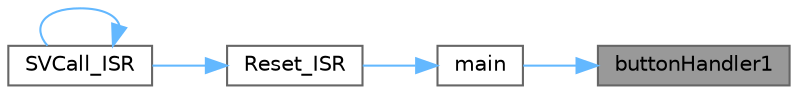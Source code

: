digraph "buttonHandler1"
{
 // LATEX_PDF_SIZE
  bgcolor="transparent";
  edge [fontname=Helvetica,fontsize=10,labelfontname=Helvetica,labelfontsize=10];
  node [fontname=Helvetica,fontsize=10,shape=box,height=0.2,width=0.4];
  rankdir="RL";
  Node1 [label="buttonHandler1",height=0.2,width=0.4,color="gray40", fillcolor="grey60", style="filled", fontcolor="black",tooltip=" "];
  Node1 -> Node2 [dir="back",color="steelblue1",style="solid"];
  Node2 [label="main",height=0.2,width=0.4,color="grey40", fillcolor="white", style="filled",URL="$d3/d15/_2src_2main_8c.html#a840291bc02cba5474a4cb46a9b9566fe",tooltip="Main function."];
  Node2 -> Node3 [dir="back",color="steelblue1",style="solid"];
  Node3 [label="Reset_ISR",height=0.2,width=0.4,color="grey40", fillcolor="white", style="filled",URL="$d3/df1/startup_8c.html#a8e29cc375b0d2bde9bfd35e9fc490e13",tooltip="Reset Interrupt Service Routine (ISR)"];
  Node3 -> Node4 [dir="back",color="steelblue1",style="solid"];
  Node4 [label="SVCall_ISR",height=0.2,width=0.4,color="grey40", fillcolor="white", style="filled",URL="$d3/df1/startup_8c.html#a125617e1a4ed9a1648832110904bedbd",tooltip="Vector Table for Nested Vectored Interrupt Controller (NVIC)"];
  Node4 -> Node4 [dir="back",color="steelblue1",style="solid"];
}
